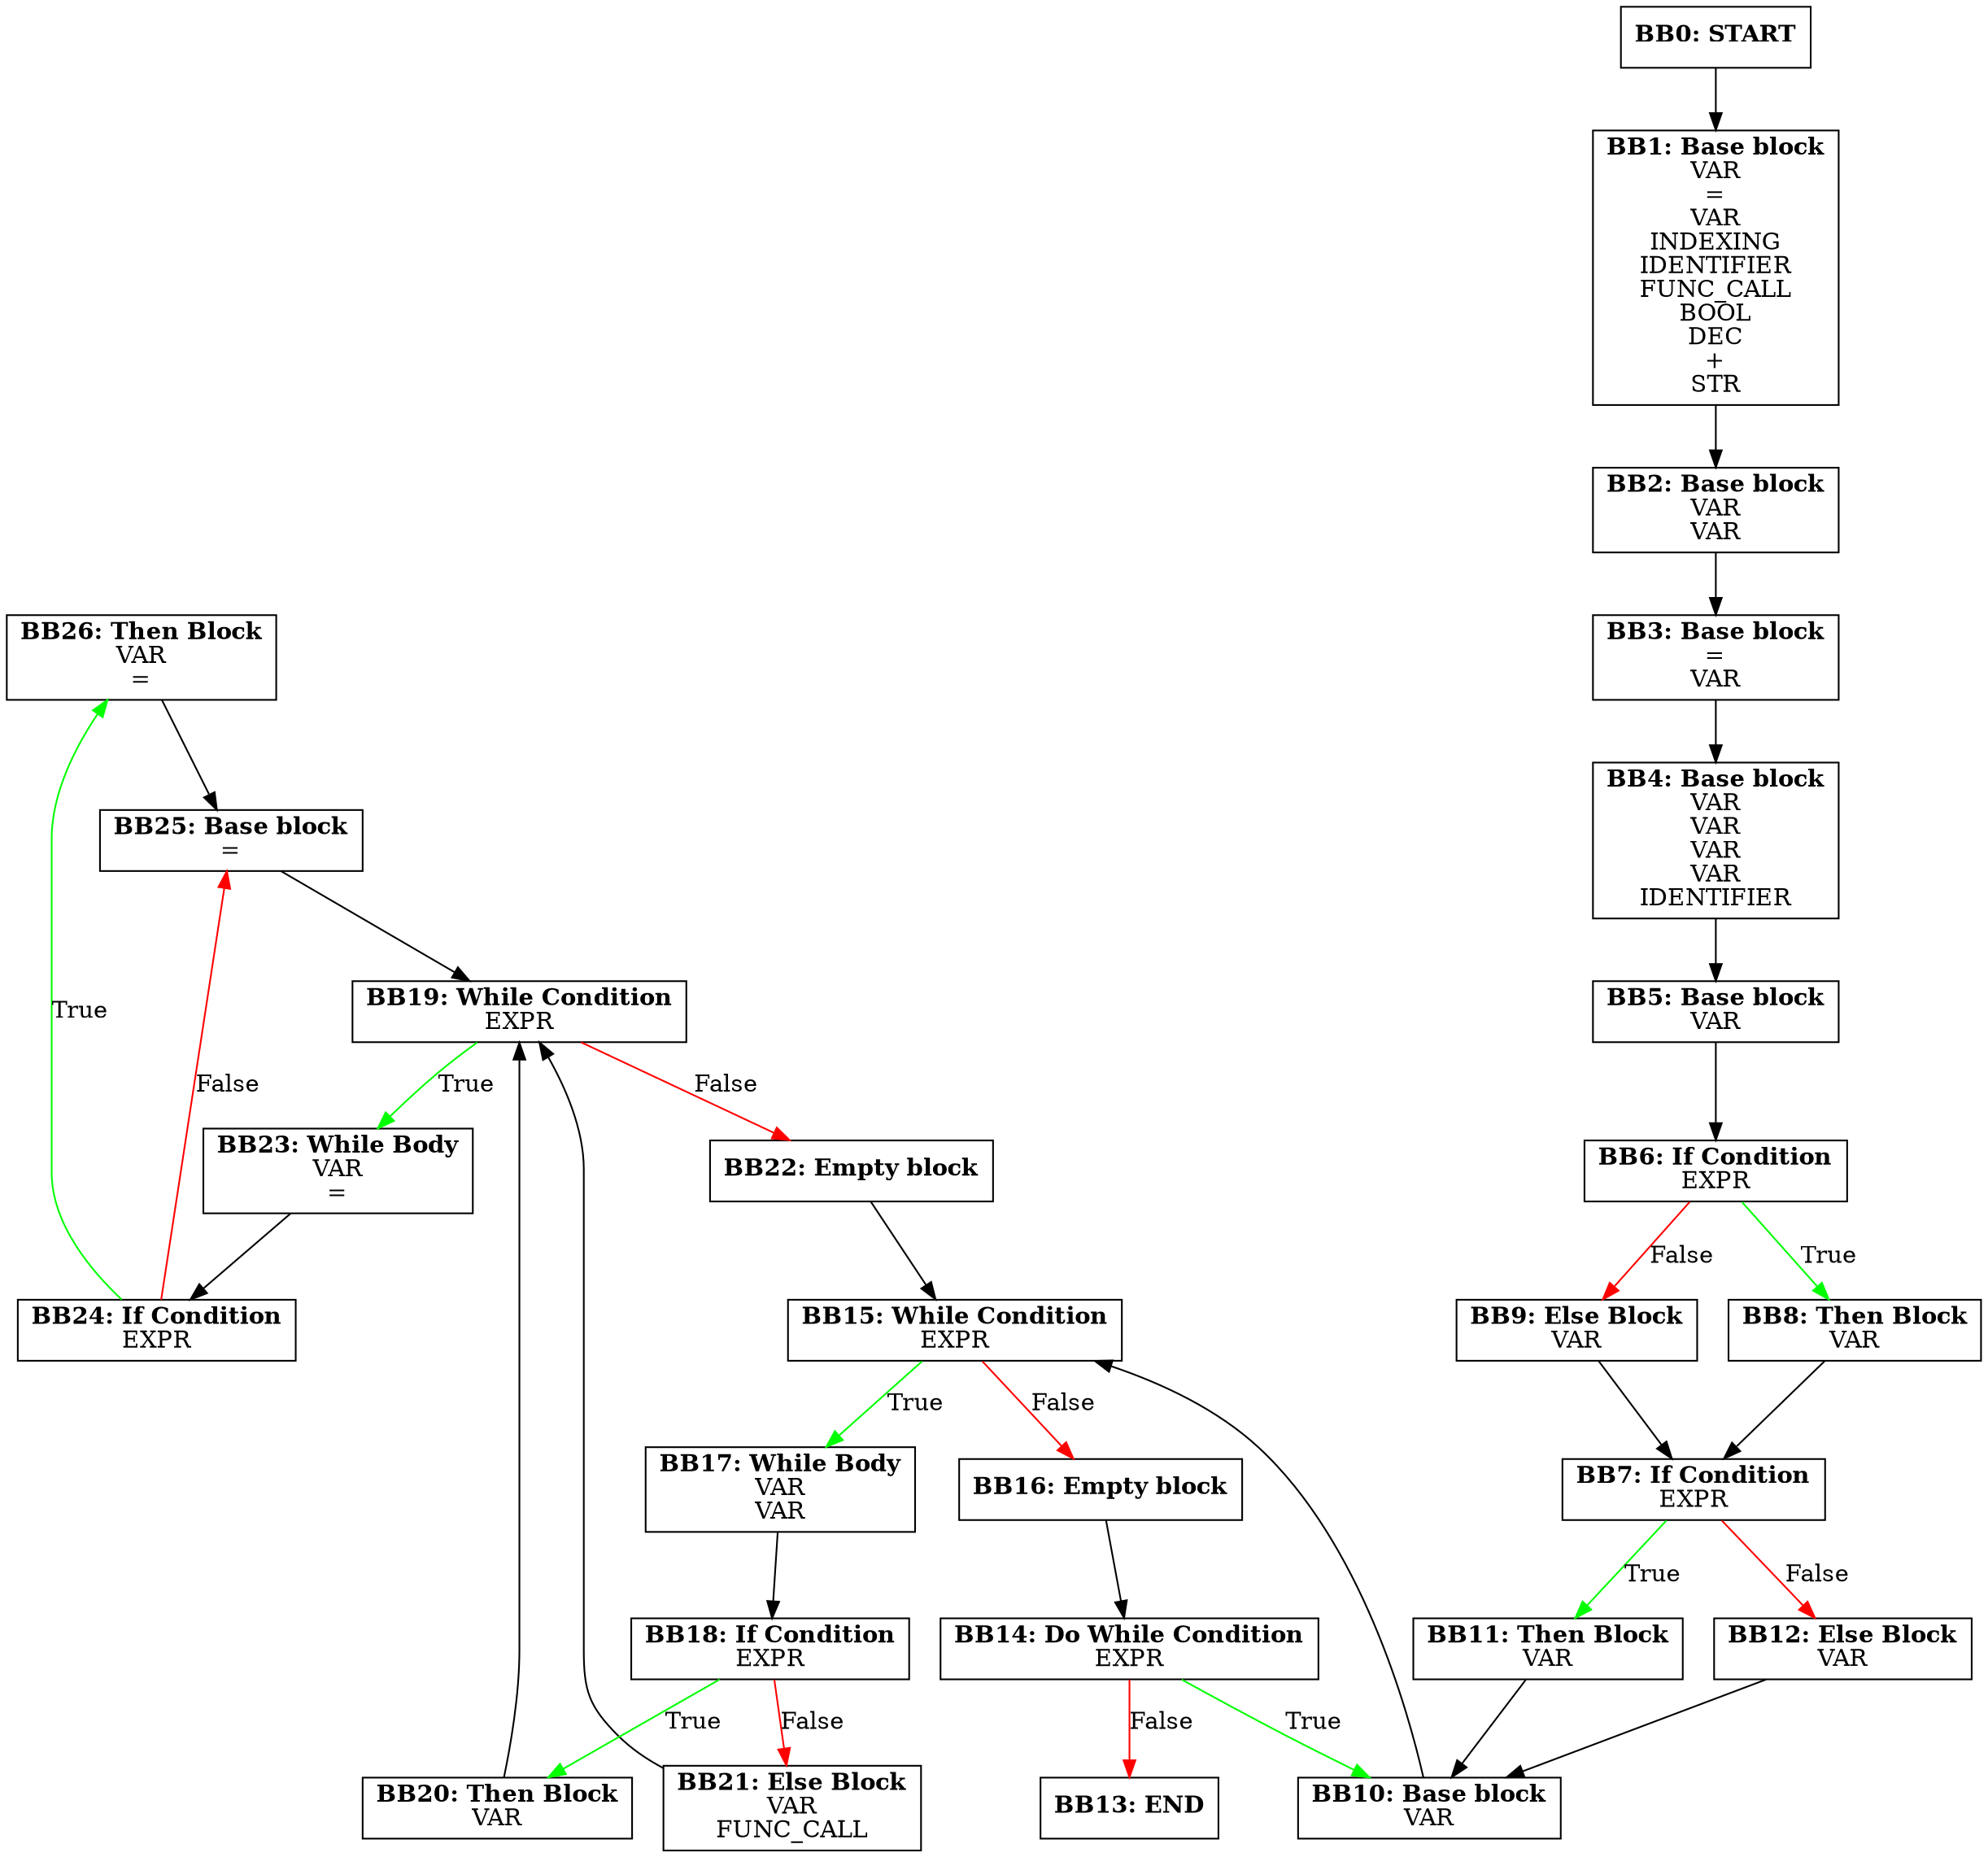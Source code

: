digraph CFG {
    graph [splines=true];    node [shape=rectangle];

    BB26 [label=<<B>BB26: Then Block</B><BR ALIGN="CENTER"/>VAR<BR ALIGN="CENTER"/>=<BR ALIGN="CENTER"/>>];
    BB25 [label=<<B>BB25: Base block</B><BR ALIGN="CENTER"/>=<BR ALIGN="CENTER"/>>];
    BB24 [label=<<B>BB24: If Condition</B><BR ALIGN="CENTER"/>EXPR<BR ALIGN="CENTER"/>>];
    BB23 [label=<<B>BB23: While Body</B><BR ALIGN="CENTER"/>VAR<BR ALIGN="CENTER"/>=<BR ALIGN="CENTER"/>>];
    BB22 [label=<<B>BB22: Empty block</B><BR ALIGN="CENTER"/>>];
    BB21 [label=<<B>BB21: Else Block</B><BR ALIGN="CENTER"/>VAR<BR ALIGN="CENTER"/>FUNC_CALL<BR ALIGN="CENTER"/>>];
    BB20 [label=<<B>BB20: Then Block</B><BR ALIGN="CENTER"/>VAR<BR ALIGN="CENTER"/>>];
    BB19 [label=<<B>BB19: While Condition</B><BR ALIGN="CENTER"/>EXPR<BR ALIGN="CENTER"/>>];
    BB18 [label=<<B>BB18: If Condition</B><BR ALIGN="CENTER"/>EXPR<BR ALIGN="CENTER"/>>];
    BB17 [label=<<B>BB17: While Body</B><BR ALIGN="CENTER"/>VAR<BR ALIGN="CENTER"/>VAR<BR ALIGN="CENTER"/>>];
    BB16 [label=<<B>BB16: Empty block</B><BR ALIGN="CENTER"/>>];
    BB15 [label=<<B>BB15: While Condition</B><BR ALIGN="CENTER"/>EXPR<BR ALIGN="CENTER"/>>];
    BB14 [label=<<B>BB14: Do While Condition</B><BR ALIGN="CENTER"/>EXPR<BR ALIGN="CENTER"/>>];
    BB13 [label=<<B>BB13: END</B><BR ALIGN="CENTER"/>>];
    BB12 [label=<<B>BB12: Else Block</B><BR ALIGN="CENTER"/>VAR<BR ALIGN="CENTER"/>>];
    BB11 [label=<<B>BB11: Then Block</B><BR ALIGN="CENTER"/>VAR<BR ALIGN="CENTER"/>>];
    BB10 [label=<<B>BB10: Base block</B><BR ALIGN="CENTER"/>VAR<BR ALIGN="CENTER"/>>];
    BB9 [label=<<B>BB9: Else Block</B><BR ALIGN="CENTER"/>VAR<BR ALIGN="CENTER"/>>];
    BB8 [label=<<B>BB8: Then Block</B><BR ALIGN="CENTER"/>VAR<BR ALIGN="CENTER"/>>];
    BB7 [label=<<B>BB7: If Condition</B><BR ALIGN="CENTER"/>EXPR<BR ALIGN="CENTER"/>>];
    BB6 [label=<<B>BB6: If Condition</B><BR ALIGN="CENTER"/>EXPR<BR ALIGN="CENTER"/>>];
    BB5 [label=<<B>BB5: Base block</B><BR ALIGN="CENTER"/>VAR<BR ALIGN="CENTER"/>>];
    BB4 [label=<<B>BB4: Base block</B><BR ALIGN="CENTER"/>VAR<BR ALIGN="CENTER"/>VAR<BR ALIGN="CENTER"/>VAR<BR ALIGN="CENTER"/>VAR<BR ALIGN="CENTER"/>IDENTIFIER<BR ALIGN="CENTER"/>>];
    BB3 [label=<<B>BB3: Base block</B><BR ALIGN="CENTER"/>=<BR ALIGN="CENTER"/>VAR<BR ALIGN="CENTER"/>>];
    BB2 [label=<<B>BB2: Base block</B><BR ALIGN="CENTER"/>VAR<BR ALIGN="CENTER"/>VAR<BR ALIGN="CENTER"/>>];
    BB1 [label=<<B>BB1: Base block</B><BR ALIGN="CENTER"/>VAR<BR ALIGN="CENTER"/>=<BR ALIGN="CENTER"/>VAR<BR ALIGN="CENTER"/>INDEXING<BR ALIGN="CENTER"/>IDENTIFIER<BR ALIGN="CENTER"/>FUNC_CALL<BR ALIGN="CENTER"/>BOOL<BR ALIGN="CENTER"/>DEC<BR ALIGN="CENTER"/>+<BR ALIGN="CENTER"/>STR<BR ALIGN="CENTER"/>>];
    BB0 [label=<<B>BB0: START</B><BR ALIGN="CENTER"/>>];

    BB26 -> BB25;
    BB25 -> BB19;
    BB24 -> BB25 [label="False", color=red];
    BB24 -> BB26 [label="True", color=green];
    BB23 -> BB24;
    BB22 -> BB15;
    BB21 -> BB19;
    BB20 -> BB19;
    BB19 -> BB22 [label="False", color=red];
    BB19 -> BB23 [label="True", color=green];
    BB18 -> BB21 [label="False", color=red];
    BB18 -> BB20 [label="True", color=green];
    BB17 -> BB18;
    BB16 -> BB14;
    BB15 -> BB16 [label="False", color=red];
    BB15 -> BB17 [label="True", color=green];
    BB14 -> BB13 [label="False", color=red];
    BB14 -> BB10 [label="True", color=green];
    BB12 -> BB10;
    BB11 -> BB10;
    BB10 -> BB15;
    BB9 -> BB7;
    BB8 -> BB7;
    BB7 -> BB12 [label="False", color=red];
    BB7 -> BB11 [label="True", color=green];
    BB6 -> BB9 [label="False", color=red];
    BB6 -> BB8 [label="True", color=green];
    BB5 -> BB6;
    BB4 -> BB5;
    BB3 -> BB4;
    BB2 -> BB3;
    BB1 -> BB2;
    BB0 -> BB1;
}
